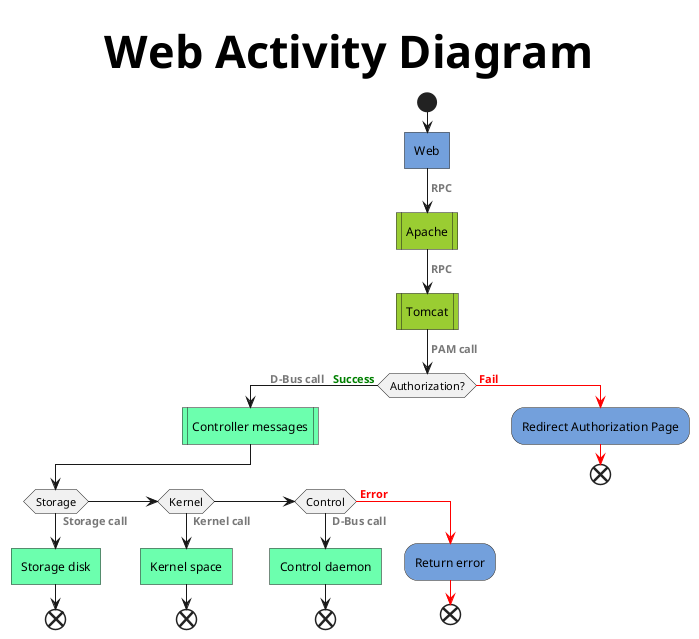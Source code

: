 @startuml

title <b><size:45>Web Activity Diagram</size></b>

skinparam activityArrowFontColor #777777
skinparam FontColor Black

start

#73A0DC:Web]
-> <b>RPC</b>;
#YellowGreen:Apache|
-> <b>RPC</b>;
#YellowGreen:Tomcat|

-> <b>PAM call</b>;
if (Authorization?) then
	-> <b><color:#777777> D-Bus call </color> <color:green> Success </color></b>;
	#6CFFAE:Controller messages|

	if (Storage) then
		-> <b><color:#777777> Storage call </color></b>;
		#6CFFAE:Storage disk]
		end
	elseif (Kernel) then
		-> <b><color:#777777> Kernel call </color></b>;
		#6CFFAE:Kernel space]
		end
	elseif (Control) then 
		-> <b><color:#777777> D-Bus call </color></b>;
		#6CFFAE:Control daemon]
		end
	else
		-[#red]-> <b><color:red> Error </color></b>;
		#73A0DC:Return error;
		-[#red]->
		end
	endif
else
	-[#red]-> <b><color:red> Fail </color></b>;
	#73A0DC:Redirect Authorization Page;
	-[#red]->
	end
endif

@enduml
